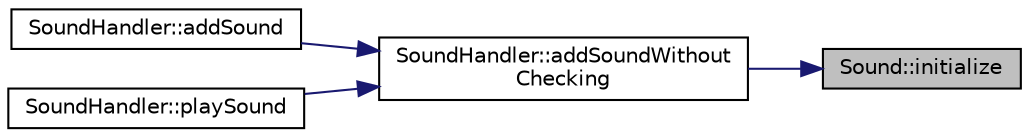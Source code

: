 digraph "Sound::initialize"
{
 // INTERACTIVE_SVG=YES
 // LATEX_PDF_SIZE
  edge [fontname="Helvetica",fontsize="10",labelfontname="Helvetica",labelfontsize="10"];
  node [fontname="Helvetica",fontsize="10",shape=record];
  rankdir="RL";
  Node1 [label="Sound::initialize",height=0.2,width=0.4,color="black", fillcolor="grey75", style="filled", fontcolor="black",tooltip=" "];
  Node1 -> Node2 [dir="back",color="midnightblue",fontsize="10",style="solid",fontname="Helvetica"];
  Node2 [label="SoundHandler::addSoundWithout\lChecking",height=0.2,width=0.4,color="black", fillcolor="white", style="filled",URL="$d1/d8c/class_sound_handler.html#ad1474636f3c8f108ef37667e072ff757",tooltip=" "];
  Node2 -> Node3 [dir="back",color="midnightblue",fontsize="10",style="solid",fontname="Helvetica"];
  Node3 [label="SoundHandler::addSound",height=0.2,width=0.4,color="black", fillcolor="white", style="filled",URL="$d1/d8c/class_sound_handler.html#a5a2b27a382ba32d8c773d198417a82c9",tooltip=" "];
  Node2 -> Node4 [dir="back",color="midnightblue",fontsize="10",style="solid",fontname="Helvetica"];
  Node4 [label="SoundHandler::playSound",height=0.2,width=0.4,color="black", fillcolor="white", style="filled",URL="$d1/d8c/class_sound_handler.html#aa5e890560c56af402db016b310f5a100",tooltip=" "];
}
